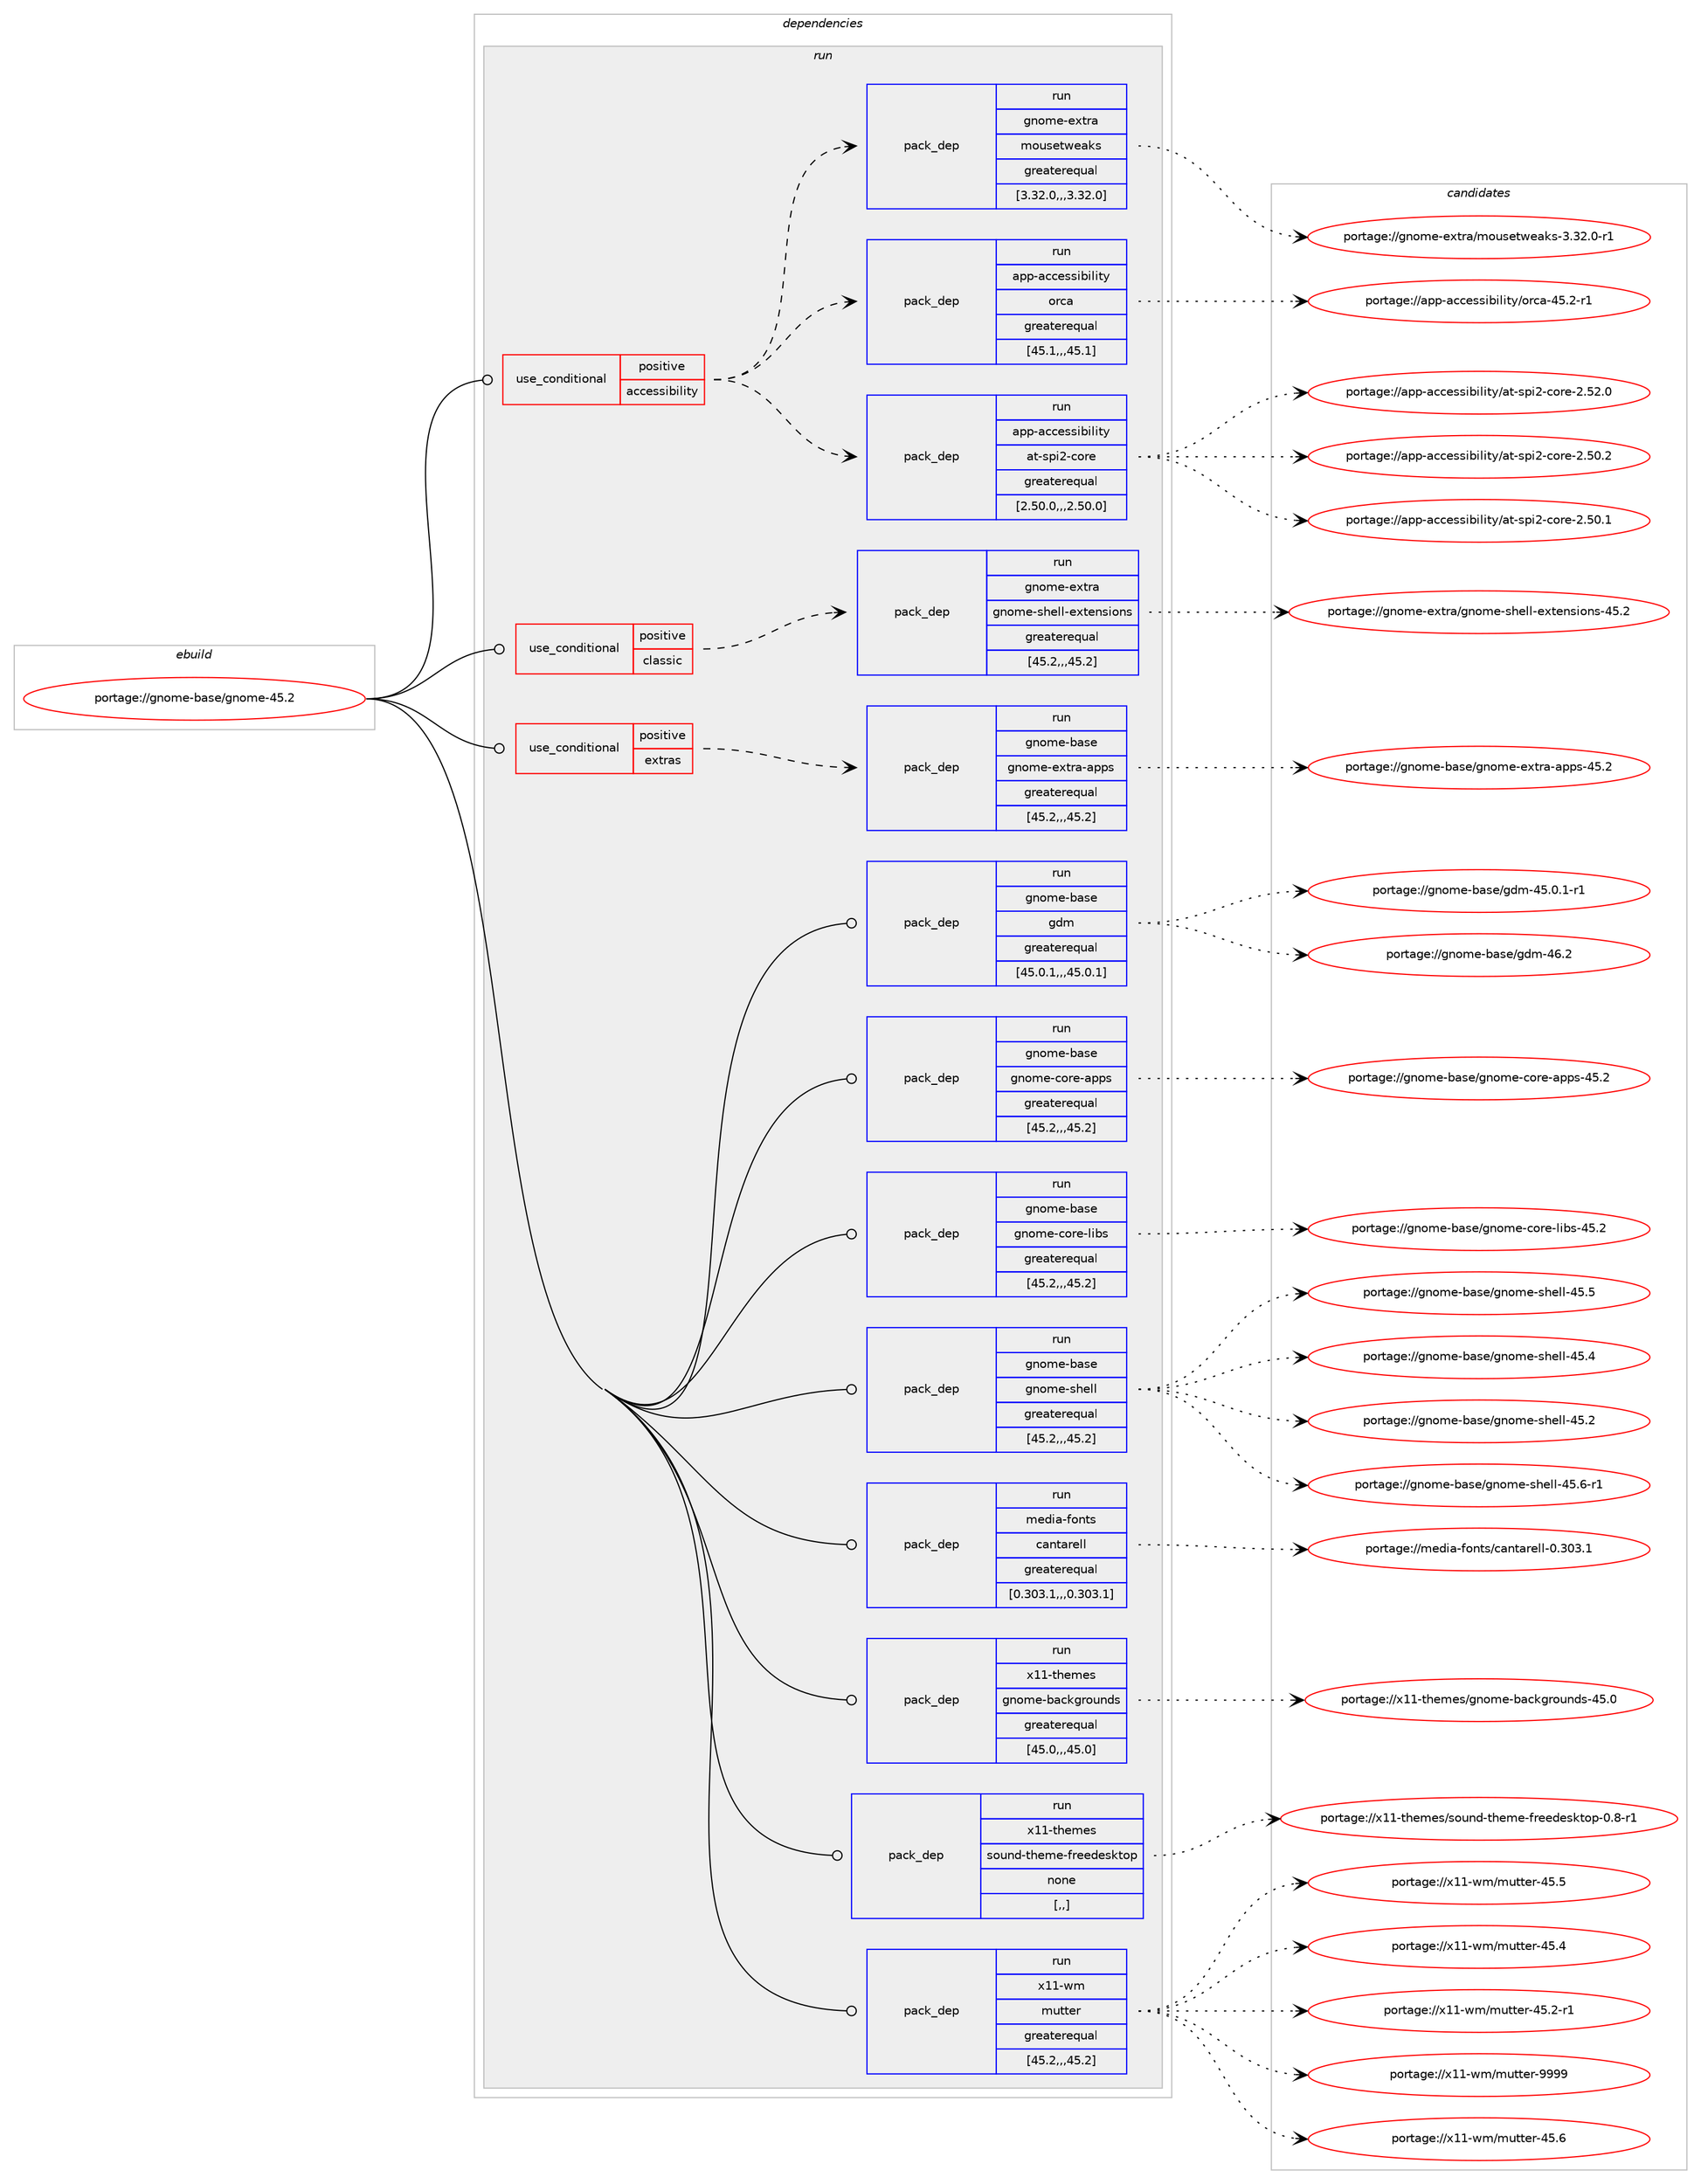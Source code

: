 digraph prolog {

# *************
# Graph options
# *************

newrank=true;
concentrate=true;
compound=true;
graph [rankdir=LR,fontname=Helvetica,fontsize=10,ranksep=1.5];#, ranksep=2.5, nodesep=0.2];
edge  [arrowhead=vee];
node  [fontname=Helvetica,fontsize=10];

# **********
# The ebuild
# **********

subgraph cluster_leftcol {
color=gray;
label=<<i>ebuild</i>>;
id [label="portage://gnome-base/gnome-45.2", color=red, width=4, href="../gnome-base/gnome-45.2.svg"];
}

# ****************
# The dependencies
# ****************

subgraph cluster_midcol {
color=gray;
label=<<i>dependencies</i>>;
subgraph cluster_compile {
fillcolor="#eeeeee";
style=filled;
label=<<i>compile</i>>;
}
subgraph cluster_compileandrun {
fillcolor="#eeeeee";
style=filled;
label=<<i>compile and run</i>>;
}
subgraph cluster_run {
fillcolor="#eeeeee";
style=filled;
label=<<i>run</i>>;
subgraph cond65075 {
dependency236213 [label=<<TABLE BORDER="0" CELLBORDER="1" CELLSPACING="0" CELLPADDING="4"><TR><TD ROWSPAN="3" CELLPADDING="10">use_conditional</TD></TR><TR><TD>positive</TD></TR><TR><TD>accessibility</TD></TR></TABLE>>, shape=none, color=red];
subgraph pack169609 {
dependency236214 [label=<<TABLE BORDER="0" CELLBORDER="1" CELLSPACING="0" CELLPADDING="4" WIDTH="220"><TR><TD ROWSPAN="6" CELLPADDING="30">pack_dep</TD></TR><TR><TD WIDTH="110">run</TD></TR><TR><TD>app-accessibility</TD></TR><TR><TD>at-spi2-core</TD></TR><TR><TD>greaterequal</TD></TR><TR><TD>[2.50.0,,,2.50.0]</TD></TR></TABLE>>, shape=none, color=blue];
}
dependency236213:e -> dependency236214:w [weight=20,style="dashed",arrowhead="vee"];
subgraph pack169610 {
dependency236215 [label=<<TABLE BORDER="0" CELLBORDER="1" CELLSPACING="0" CELLPADDING="4" WIDTH="220"><TR><TD ROWSPAN="6" CELLPADDING="30">pack_dep</TD></TR><TR><TD WIDTH="110">run</TD></TR><TR><TD>app-accessibility</TD></TR><TR><TD>orca</TD></TR><TR><TD>greaterequal</TD></TR><TR><TD>[45.1,,,45.1]</TD></TR></TABLE>>, shape=none, color=blue];
}
dependency236213:e -> dependency236215:w [weight=20,style="dashed",arrowhead="vee"];
subgraph pack169611 {
dependency236216 [label=<<TABLE BORDER="0" CELLBORDER="1" CELLSPACING="0" CELLPADDING="4" WIDTH="220"><TR><TD ROWSPAN="6" CELLPADDING="30">pack_dep</TD></TR><TR><TD WIDTH="110">run</TD></TR><TR><TD>gnome-extra</TD></TR><TR><TD>mousetweaks</TD></TR><TR><TD>greaterequal</TD></TR><TR><TD>[3.32.0,,,3.32.0]</TD></TR></TABLE>>, shape=none, color=blue];
}
dependency236213:e -> dependency236216:w [weight=20,style="dashed",arrowhead="vee"];
}
id:e -> dependency236213:w [weight=20,style="solid",arrowhead="odot"];
subgraph cond65076 {
dependency236217 [label=<<TABLE BORDER="0" CELLBORDER="1" CELLSPACING="0" CELLPADDING="4"><TR><TD ROWSPAN="3" CELLPADDING="10">use_conditional</TD></TR><TR><TD>positive</TD></TR><TR><TD>classic</TD></TR></TABLE>>, shape=none, color=red];
subgraph pack169612 {
dependency236218 [label=<<TABLE BORDER="0" CELLBORDER="1" CELLSPACING="0" CELLPADDING="4" WIDTH="220"><TR><TD ROWSPAN="6" CELLPADDING="30">pack_dep</TD></TR><TR><TD WIDTH="110">run</TD></TR><TR><TD>gnome-extra</TD></TR><TR><TD>gnome-shell-extensions</TD></TR><TR><TD>greaterequal</TD></TR><TR><TD>[45.2,,,45.2]</TD></TR></TABLE>>, shape=none, color=blue];
}
dependency236217:e -> dependency236218:w [weight=20,style="dashed",arrowhead="vee"];
}
id:e -> dependency236217:w [weight=20,style="solid",arrowhead="odot"];
subgraph cond65077 {
dependency236219 [label=<<TABLE BORDER="0" CELLBORDER="1" CELLSPACING="0" CELLPADDING="4"><TR><TD ROWSPAN="3" CELLPADDING="10">use_conditional</TD></TR><TR><TD>positive</TD></TR><TR><TD>extras</TD></TR></TABLE>>, shape=none, color=red];
subgraph pack169613 {
dependency236220 [label=<<TABLE BORDER="0" CELLBORDER="1" CELLSPACING="0" CELLPADDING="4" WIDTH="220"><TR><TD ROWSPAN="6" CELLPADDING="30">pack_dep</TD></TR><TR><TD WIDTH="110">run</TD></TR><TR><TD>gnome-base</TD></TR><TR><TD>gnome-extra-apps</TD></TR><TR><TD>greaterequal</TD></TR><TR><TD>[45.2,,,45.2]</TD></TR></TABLE>>, shape=none, color=blue];
}
dependency236219:e -> dependency236220:w [weight=20,style="dashed",arrowhead="vee"];
}
id:e -> dependency236219:w [weight=20,style="solid",arrowhead="odot"];
subgraph pack169614 {
dependency236221 [label=<<TABLE BORDER="0" CELLBORDER="1" CELLSPACING="0" CELLPADDING="4" WIDTH="220"><TR><TD ROWSPAN="6" CELLPADDING="30">pack_dep</TD></TR><TR><TD WIDTH="110">run</TD></TR><TR><TD>gnome-base</TD></TR><TR><TD>gdm</TD></TR><TR><TD>greaterequal</TD></TR><TR><TD>[45.0.1,,,45.0.1]</TD></TR></TABLE>>, shape=none, color=blue];
}
id:e -> dependency236221:w [weight=20,style="solid",arrowhead="odot"];
subgraph pack169615 {
dependency236222 [label=<<TABLE BORDER="0" CELLBORDER="1" CELLSPACING="0" CELLPADDING="4" WIDTH="220"><TR><TD ROWSPAN="6" CELLPADDING="30">pack_dep</TD></TR><TR><TD WIDTH="110">run</TD></TR><TR><TD>gnome-base</TD></TR><TR><TD>gnome-core-apps</TD></TR><TR><TD>greaterequal</TD></TR><TR><TD>[45.2,,,45.2]</TD></TR></TABLE>>, shape=none, color=blue];
}
id:e -> dependency236222:w [weight=20,style="solid",arrowhead="odot"];
subgraph pack169616 {
dependency236223 [label=<<TABLE BORDER="0" CELLBORDER="1" CELLSPACING="0" CELLPADDING="4" WIDTH="220"><TR><TD ROWSPAN="6" CELLPADDING="30">pack_dep</TD></TR><TR><TD WIDTH="110">run</TD></TR><TR><TD>gnome-base</TD></TR><TR><TD>gnome-core-libs</TD></TR><TR><TD>greaterequal</TD></TR><TR><TD>[45.2,,,45.2]</TD></TR></TABLE>>, shape=none, color=blue];
}
id:e -> dependency236223:w [weight=20,style="solid",arrowhead="odot"];
subgraph pack169617 {
dependency236224 [label=<<TABLE BORDER="0" CELLBORDER="1" CELLSPACING="0" CELLPADDING="4" WIDTH="220"><TR><TD ROWSPAN="6" CELLPADDING="30">pack_dep</TD></TR><TR><TD WIDTH="110">run</TD></TR><TR><TD>gnome-base</TD></TR><TR><TD>gnome-shell</TD></TR><TR><TD>greaterequal</TD></TR><TR><TD>[45.2,,,45.2]</TD></TR></TABLE>>, shape=none, color=blue];
}
id:e -> dependency236224:w [weight=20,style="solid",arrowhead="odot"];
subgraph pack169618 {
dependency236225 [label=<<TABLE BORDER="0" CELLBORDER="1" CELLSPACING="0" CELLPADDING="4" WIDTH="220"><TR><TD ROWSPAN="6" CELLPADDING="30">pack_dep</TD></TR><TR><TD WIDTH="110">run</TD></TR><TR><TD>media-fonts</TD></TR><TR><TD>cantarell</TD></TR><TR><TD>greaterequal</TD></TR><TR><TD>[0.303.1,,,0.303.1]</TD></TR></TABLE>>, shape=none, color=blue];
}
id:e -> dependency236225:w [weight=20,style="solid",arrowhead="odot"];
subgraph pack169619 {
dependency236226 [label=<<TABLE BORDER="0" CELLBORDER="1" CELLSPACING="0" CELLPADDING="4" WIDTH="220"><TR><TD ROWSPAN="6" CELLPADDING="30">pack_dep</TD></TR><TR><TD WIDTH="110">run</TD></TR><TR><TD>x11-themes</TD></TR><TR><TD>gnome-backgrounds</TD></TR><TR><TD>greaterequal</TD></TR><TR><TD>[45.0,,,45.0]</TD></TR></TABLE>>, shape=none, color=blue];
}
id:e -> dependency236226:w [weight=20,style="solid",arrowhead="odot"];
subgraph pack169620 {
dependency236227 [label=<<TABLE BORDER="0" CELLBORDER="1" CELLSPACING="0" CELLPADDING="4" WIDTH="220"><TR><TD ROWSPAN="6" CELLPADDING="30">pack_dep</TD></TR><TR><TD WIDTH="110">run</TD></TR><TR><TD>x11-themes</TD></TR><TR><TD>sound-theme-freedesktop</TD></TR><TR><TD>none</TD></TR><TR><TD>[,,]</TD></TR></TABLE>>, shape=none, color=blue];
}
id:e -> dependency236227:w [weight=20,style="solid",arrowhead="odot"];
subgraph pack169621 {
dependency236228 [label=<<TABLE BORDER="0" CELLBORDER="1" CELLSPACING="0" CELLPADDING="4" WIDTH="220"><TR><TD ROWSPAN="6" CELLPADDING="30">pack_dep</TD></TR><TR><TD WIDTH="110">run</TD></TR><TR><TD>x11-wm</TD></TR><TR><TD>mutter</TD></TR><TR><TD>greaterequal</TD></TR><TR><TD>[45.2,,,45.2]</TD></TR></TABLE>>, shape=none, color=blue];
}
id:e -> dependency236228:w [weight=20,style="solid",arrowhead="odot"];
}
}

# **************
# The candidates
# **************

subgraph cluster_choices {
rank=same;
color=gray;
label=<<i>candidates</i>>;

subgraph choice169609 {
color=black;
nodesep=1;
choice97112112459799991011151151059810510810511612147971164511511210550459911111410145504653504648 [label="portage://app-accessibility/at-spi2-core-2.52.0", color=red, width=4,href="../app-accessibility/at-spi2-core-2.52.0.svg"];
choice97112112459799991011151151059810510810511612147971164511511210550459911111410145504653484650 [label="portage://app-accessibility/at-spi2-core-2.50.2", color=red, width=4,href="../app-accessibility/at-spi2-core-2.50.2.svg"];
choice97112112459799991011151151059810510810511612147971164511511210550459911111410145504653484649 [label="portage://app-accessibility/at-spi2-core-2.50.1", color=red, width=4,href="../app-accessibility/at-spi2-core-2.50.1.svg"];
dependency236214:e -> choice97112112459799991011151151059810510810511612147971164511511210550459911111410145504653504648:w [style=dotted,weight="100"];
dependency236214:e -> choice97112112459799991011151151059810510810511612147971164511511210550459911111410145504653484650:w [style=dotted,weight="100"];
dependency236214:e -> choice97112112459799991011151151059810510810511612147971164511511210550459911111410145504653484649:w [style=dotted,weight="100"];
}
subgraph choice169610 {
color=black;
nodesep=1;
choice97112112459799991011151151059810510810511612147111114999745525346504511449 [label="portage://app-accessibility/orca-45.2-r1", color=red, width=4,href="../app-accessibility/orca-45.2-r1.svg"];
dependency236215:e -> choice97112112459799991011151151059810510810511612147111114999745525346504511449:w [style=dotted,weight="100"];
}
subgraph choice169611 {
color=black;
nodesep=1;
choice10311011110910145101120116114974710911111711510111611910197107115455146515046484511449 [label="portage://gnome-extra/mousetweaks-3.32.0-r1", color=red, width=4,href="../gnome-extra/mousetweaks-3.32.0-r1.svg"];
dependency236216:e -> choice10311011110910145101120116114974710911111711510111611910197107115455146515046484511449:w [style=dotted,weight="100"];
}
subgraph choice169612 {
color=black;
nodesep=1;
choice10311011110910145101120116114974710311011110910145115104101108108451011201161011101151051111101154552534650 [label="portage://gnome-extra/gnome-shell-extensions-45.2", color=red, width=4,href="../gnome-extra/gnome-shell-extensions-45.2.svg"];
dependency236218:e -> choice10311011110910145101120116114974710311011110910145115104101108108451011201161011101151051111101154552534650:w [style=dotted,weight="100"];
}
subgraph choice169613 {
color=black;
nodesep=1;
choice10311011110910145989711510147103110111109101451011201161149745971121121154552534650 [label="portage://gnome-base/gnome-extra-apps-45.2", color=red, width=4,href="../gnome-base/gnome-extra-apps-45.2.svg"];
dependency236220:e -> choice10311011110910145989711510147103110111109101451011201161149745971121121154552534650:w [style=dotted,weight="100"];
}
subgraph choice169614 {
color=black;
nodesep=1;
choice103110111109101459897115101471031001094552544650 [label="portage://gnome-base/gdm-46.2", color=red, width=4,href="../gnome-base/gdm-46.2.svg"];
choice10311011110910145989711510147103100109455253464846494511449 [label="portage://gnome-base/gdm-45.0.1-r1", color=red, width=4,href="../gnome-base/gdm-45.0.1-r1.svg"];
dependency236221:e -> choice103110111109101459897115101471031001094552544650:w [style=dotted,weight="100"];
dependency236221:e -> choice10311011110910145989711510147103100109455253464846494511449:w [style=dotted,weight="100"];
}
subgraph choice169615 {
color=black;
nodesep=1;
choice10311011110910145989711510147103110111109101459911111410145971121121154552534650 [label="portage://gnome-base/gnome-core-apps-45.2", color=red, width=4,href="../gnome-base/gnome-core-apps-45.2.svg"];
dependency236222:e -> choice10311011110910145989711510147103110111109101459911111410145971121121154552534650:w [style=dotted,weight="100"];
}
subgraph choice169616 {
color=black;
nodesep=1;
choice10311011110910145989711510147103110111109101459911111410145108105981154552534650 [label="portage://gnome-base/gnome-core-libs-45.2", color=red, width=4,href="../gnome-base/gnome-core-libs-45.2.svg"];
dependency236223:e -> choice10311011110910145989711510147103110111109101459911111410145108105981154552534650:w [style=dotted,weight="100"];
}
subgraph choice169617 {
color=black;
nodesep=1;
choice103110111109101459897115101471031101111091014511510410110810845525346544511449 [label="portage://gnome-base/gnome-shell-45.6-r1", color=red, width=4,href="../gnome-base/gnome-shell-45.6-r1.svg"];
choice10311011110910145989711510147103110111109101451151041011081084552534653 [label="portage://gnome-base/gnome-shell-45.5", color=red, width=4,href="../gnome-base/gnome-shell-45.5.svg"];
choice10311011110910145989711510147103110111109101451151041011081084552534652 [label="portage://gnome-base/gnome-shell-45.4", color=red, width=4,href="../gnome-base/gnome-shell-45.4.svg"];
choice10311011110910145989711510147103110111109101451151041011081084552534650 [label="portage://gnome-base/gnome-shell-45.2", color=red, width=4,href="../gnome-base/gnome-shell-45.2.svg"];
dependency236224:e -> choice103110111109101459897115101471031101111091014511510410110810845525346544511449:w [style=dotted,weight="100"];
dependency236224:e -> choice10311011110910145989711510147103110111109101451151041011081084552534653:w [style=dotted,weight="100"];
dependency236224:e -> choice10311011110910145989711510147103110111109101451151041011081084552534652:w [style=dotted,weight="100"];
dependency236224:e -> choice10311011110910145989711510147103110111109101451151041011081084552534650:w [style=dotted,weight="100"];
}
subgraph choice169618 {
color=black;
nodesep=1;
choice1091011001059745102111110116115479997110116971141011081084548465148514649 [label="portage://media-fonts/cantarell-0.303.1", color=red, width=4,href="../media-fonts/cantarell-0.303.1.svg"];
dependency236225:e -> choice1091011001059745102111110116115479997110116971141011081084548465148514649:w [style=dotted,weight="100"];
}
subgraph choice169619 {
color=black;
nodesep=1;
choice12049494511610410110910111547103110111109101459897991071031141111171101001154552534648 [label="portage://x11-themes/gnome-backgrounds-45.0", color=red, width=4,href="../x11-themes/gnome-backgrounds-45.0.svg"];
dependency236226:e -> choice12049494511610410110910111547103110111109101459897991071031141111171101001154552534648:w [style=dotted,weight="100"];
}
subgraph choice169620 {
color=black;
nodesep=1;
choice120494945116104101109101115471151111171101004511610410110910145102114101101100101115107116111112454846564511449 [label="portage://x11-themes/sound-theme-freedesktop-0.8-r1", color=red, width=4,href="../x11-themes/sound-theme-freedesktop-0.8-r1.svg"];
dependency236227:e -> choice120494945116104101109101115471151111171101004511610410110910145102114101101100101115107116111112454846564511449:w [style=dotted,weight="100"];
}
subgraph choice169621 {
color=black;
nodesep=1;
choice120494945119109471091171161161011144557575757 [label="portage://x11-wm/mutter-9999", color=red, width=4,href="../x11-wm/mutter-9999.svg"];
choice120494945119109471091171161161011144552534654 [label="portage://x11-wm/mutter-45.6", color=red, width=4,href="../x11-wm/mutter-45.6.svg"];
choice120494945119109471091171161161011144552534653 [label="portage://x11-wm/mutter-45.5", color=red, width=4,href="../x11-wm/mutter-45.5.svg"];
choice120494945119109471091171161161011144552534652 [label="portage://x11-wm/mutter-45.4", color=red, width=4,href="../x11-wm/mutter-45.4.svg"];
choice1204949451191094710911711611610111445525346504511449 [label="portage://x11-wm/mutter-45.2-r1", color=red, width=4,href="../x11-wm/mutter-45.2-r1.svg"];
dependency236228:e -> choice120494945119109471091171161161011144557575757:w [style=dotted,weight="100"];
dependency236228:e -> choice120494945119109471091171161161011144552534654:w [style=dotted,weight="100"];
dependency236228:e -> choice120494945119109471091171161161011144552534653:w [style=dotted,weight="100"];
dependency236228:e -> choice120494945119109471091171161161011144552534652:w [style=dotted,weight="100"];
dependency236228:e -> choice1204949451191094710911711611610111445525346504511449:w [style=dotted,weight="100"];
}
}

}
